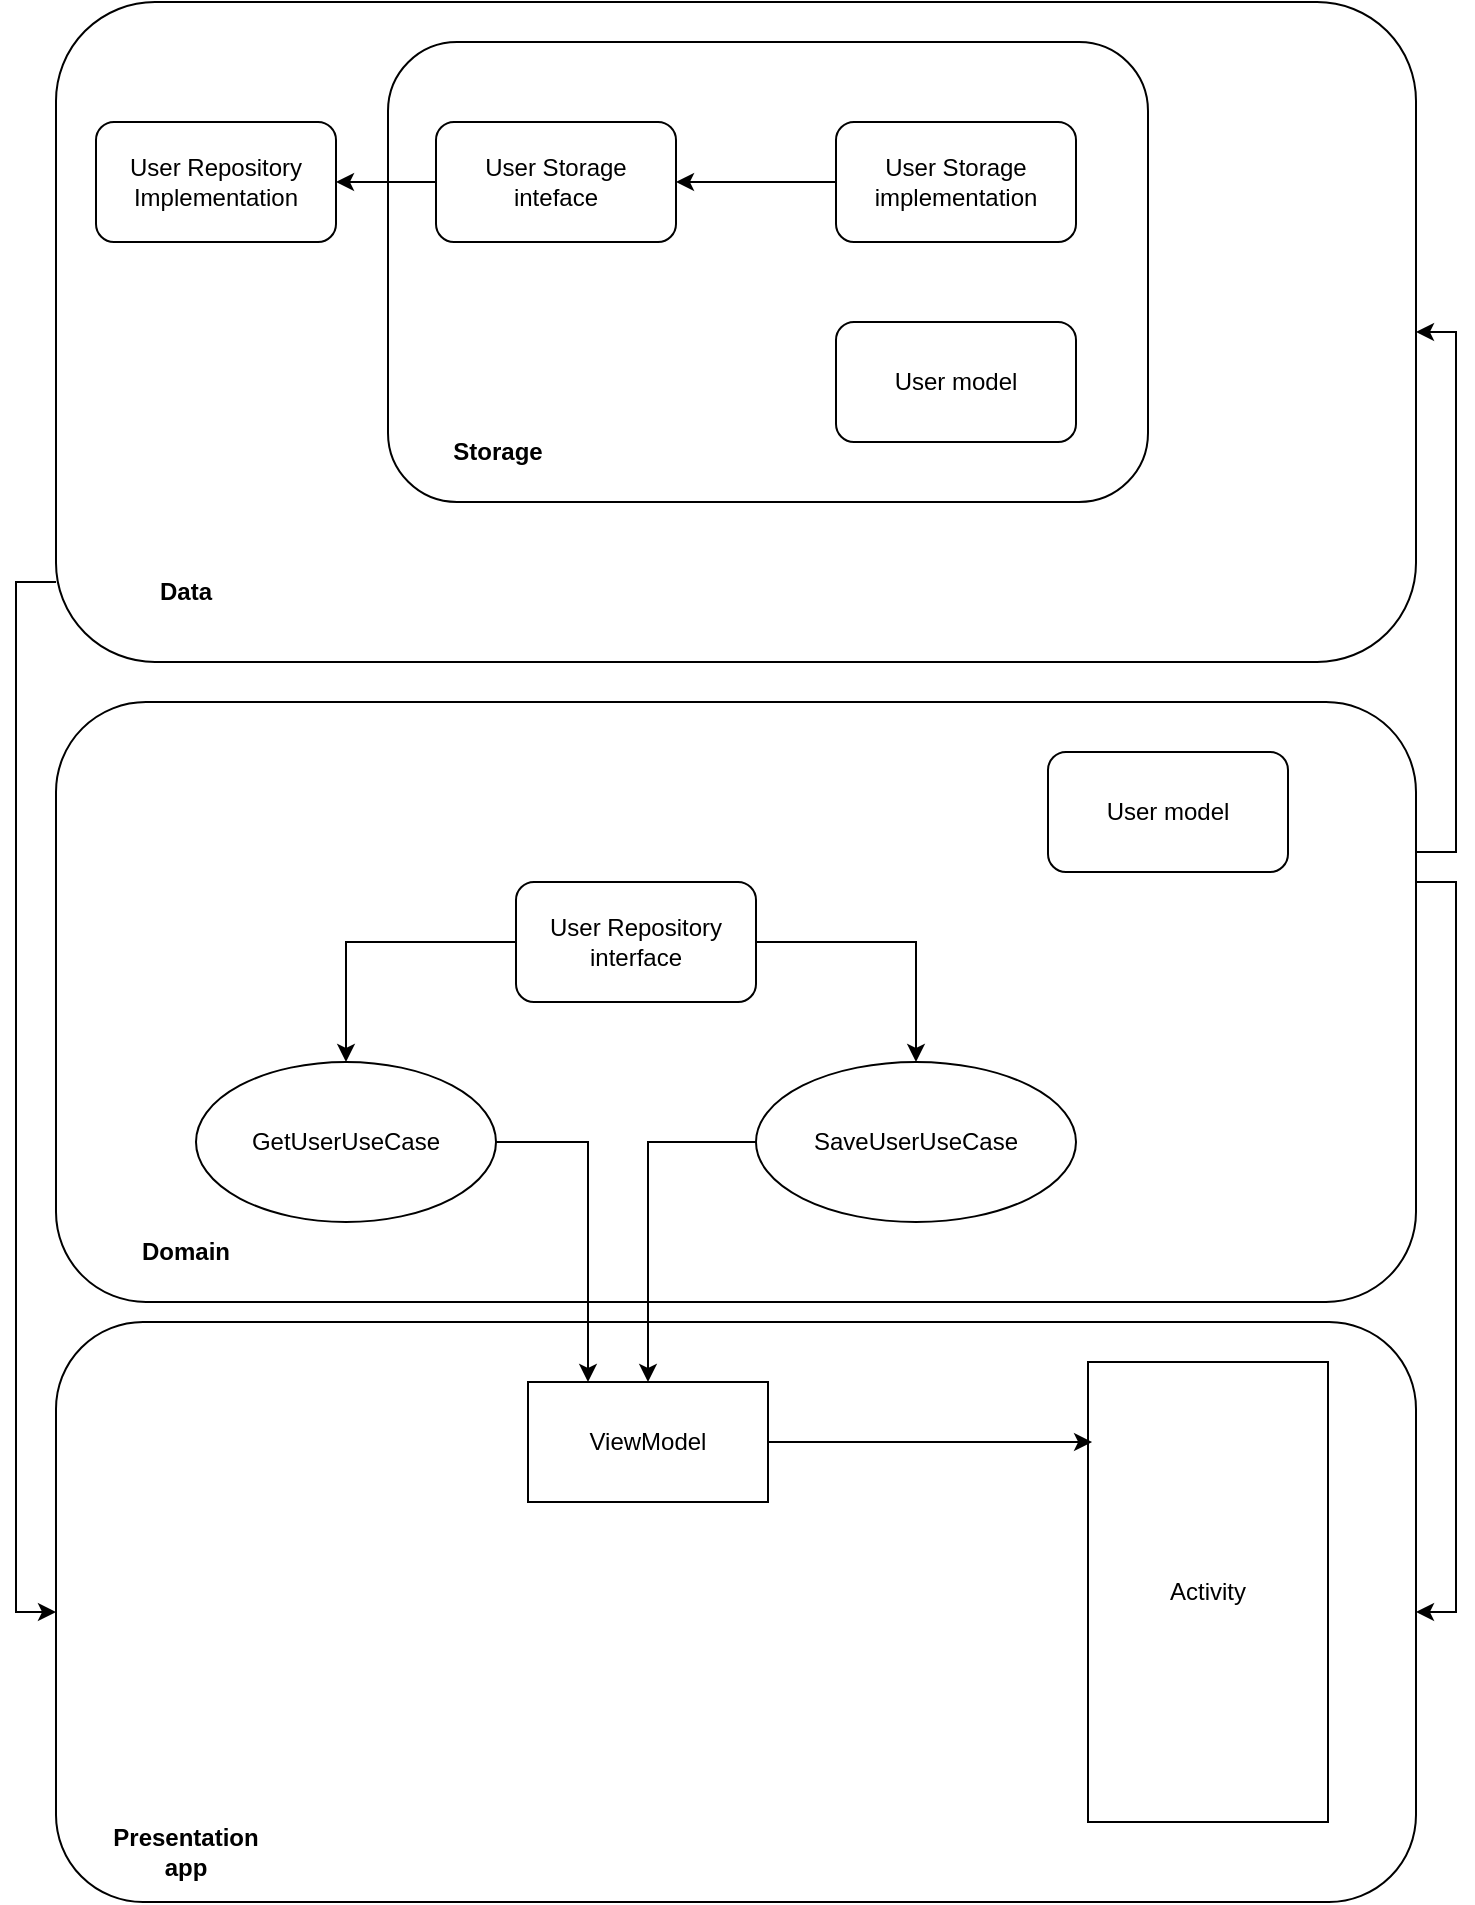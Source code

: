 <mxfile version="24.7.16">
  <diagram name="Страница — 1" id="PpgufdpgcDOQG-fyaqFA">
    <mxGraphModel dx="1434" dy="738" grid="1" gridSize="10" guides="1" tooltips="1" connect="1" arrows="1" fold="1" page="1" pageScale="1" pageWidth="827" pageHeight="1169" math="0" shadow="0">
      <root>
        <mxCell id="0" />
        <mxCell id="1" parent="0" />
        <mxCell id="zrWCrHe6dnwM7bseoquJ-10" style="edgeStyle=orthogonalEdgeStyle;rounded=0;orthogonalLoop=1;jettySize=auto;html=1;entryX=1;entryY=0.5;entryDx=0;entryDy=0;exitX=1;exitY=0.5;exitDx=0;exitDy=0;" parent="1" source="fKN3eB7jo_NmdAirA8d2-1" target="fKN3eB7jo_NmdAirA8d2-2" edge="1">
          <mxGeometry relative="1" as="geometry">
            <Array as="points">
              <mxPoint x="774" y="650" />
              <mxPoint x="774" y="1015" />
            </Array>
          </mxGeometry>
        </mxCell>
        <mxCell id="zrWCrHe6dnwM7bseoquJ-11" style="edgeStyle=orthogonalEdgeStyle;rounded=0;orthogonalLoop=1;jettySize=auto;html=1;exitX=1;exitY=0.25;exitDx=0;exitDy=0;entryX=1;entryY=0.5;entryDx=0;entryDy=0;" parent="1" source="fKN3eB7jo_NmdAirA8d2-1" target="zrWCrHe6dnwM7bseoquJ-1" edge="1">
          <mxGeometry relative="1" as="geometry" />
        </mxCell>
        <mxCell id="fKN3eB7jo_NmdAirA8d2-1" value="" style="rounded=1;whiteSpace=wrap;html=1;" parent="1" vertex="1">
          <mxGeometry x="74" y="560" width="680" height="300" as="geometry" />
        </mxCell>
        <mxCell id="fKN3eB7jo_NmdAirA8d2-2" value="" style="rounded=1;whiteSpace=wrap;html=1;" parent="1" vertex="1">
          <mxGeometry x="74" y="870" width="680" height="290" as="geometry" />
        </mxCell>
        <mxCell id="fKN3eB7jo_NmdAirA8d2-3" value="Activity" style="rounded=0;whiteSpace=wrap;html=1;" parent="1" vertex="1">
          <mxGeometry x="590" y="890" width="120" height="230" as="geometry" />
        </mxCell>
        <mxCell id="fKN3eB7jo_NmdAirA8d2-5" value="Presentation&lt;div&gt;app&lt;/div&gt;" style="text;html=1;align=center;verticalAlign=middle;whiteSpace=wrap;rounded=0;fontStyle=1" parent="1" vertex="1">
          <mxGeometry x="94" y="1120" width="90" height="30" as="geometry" />
        </mxCell>
        <mxCell id="fKN3eB7jo_NmdAirA8d2-7" value="Domain" style="text;html=1;align=center;verticalAlign=middle;whiteSpace=wrap;rounded=0;fontStyle=1" parent="1" vertex="1">
          <mxGeometry x="94" y="820" width="90" height="30" as="geometry" />
        </mxCell>
        <mxCell id="Nr90hOsOgf1muWg4rA2Q-2" style="edgeStyle=orthogonalEdgeStyle;rounded=0;orthogonalLoop=1;jettySize=auto;html=1;entryX=0.25;entryY=0;entryDx=0;entryDy=0;" edge="1" parent="1" source="fKN3eB7jo_NmdAirA8d2-8" target="Nr90hOsOgf1muWg4rA2Q-1">
          <mxGeometry relative="1" as="geometry" />
        </mxCell>
        <mxCell id="fKN3eB7jo_NmdAirA8d2-8" value="GetUser&lt;span style=&quot;background-color: initial;&quot;&gt;UseCase&lt;/span&gt;" style="ellipse;whiteSpace=wrap;html=1;" parent="1" vertex="1">
          <mxGeometry x="144" y="740" width="150" height="80" as="geometry" />
        </mxCell>
        <mxCell id="Nr90hOsOgf1muWg4rA2Q-3" style="edgeStyle=orthogonalEdgeStyle;rounded=0;orthogonalLoop=1;jettySize=auto;html=1;" edge="1" parent="1" source="fKN3eB7jo_NmdAirA8d2-9" target="Nr90hOsOgf1muWg4rA2Q-1">
          <mxGeometry relative="1" as="geometry">
            <Array as="points">
              <mxPoint x="370" y="780" />
            </Array>
          </mxGeometry>
        </mxCell>
        <mxCell id="fKN3eB7jo_NmdAirA8d2-9" value="SaveUserUseCase" style="ellipse;whiteSpace=wrap;html=1;" parent="1" vertex="1">
          <mxGeometry x="424" y="740" width="160" height="80" as="geometry" />
        </mxCell>
        <mxCell id="zrWCrHe6dnwM7bseoquJ-9" style="edgeStyle=orthogonalEdgeStyle;rounded=0;orthogonalLoop=1;jettySize=auto;html=1;entryX=0;entryY=0.5;entryDx=0;entryDy=0;" parent="1" source="zrWCrHe6dnwM7bseoquJ-1" target="fKN3eB7jo_NmdAirA8d2-2" edge="1">
          <mxGeometry relative="1" as="geometry">
            <mxPoint x="20" y="1050" as="targetPoint" />
            <Array as="points">
              <mxPoint x="54" y="500" />
              <mxPoint x="54" y="1015" />
            </Array>
          </mxGeometry>
        </mxCell>
        <mxCell id="zrWCrHe6dnwM7bseoquJ-1" value="" style="rounded=1;whiteSpace=wrap;html=1;" parent="1" vertex="1">
          <mxGeometry x="74" y="210" width="680" height="330" as="geometry" />
        </mxCell>
        <mxCell id="zrWCrHe6dnwM7bseoquJ-2" value="Data" style="text;html=1;align=center;verticalAlign=middle;whiteSpace=wrap;rounded=0;fontStyle=1" parent="1" vertex="1">
          <mxGeometry x="94" y="490" width="90" height="30" as="geometry" />
        </mxCell>
        <mxCell id="zrWCrHe6dnwM7bseoquJ-3" value="User Repository&lt;div&gt;Implementation&lt;/div&gt;" style="rounded=1;whiteSpace=wrap;html=1;" parent="1" vertex="1">
          <mxGeometry x="94" y="270" width="120" height="60" as="geometry" />
        </mxCell>
        <mxCell id="zrWCrHe6dnwM7bseoquJ-4" value="User model" style="rounded=1;whiteSpace=wrap;html=1;" parent="1" vertex="1">
          <mxGeometry x="570" y="585" width="120" height="60" as="geometry" />
        </mxCell>
        <mxCell id="zrWCrHe6dnwM7bseoquJ-7" style="edgeStyle=orthogonalEdgeStyle;rounded=0;orthogonalLoop=1;jettySize=auto;html=1;entryX=0.5;entryY=0;entryDx=0;entryDy=0;" parent="1" source="zrWCrHe6dnwM7bseoquJ-6" target="fKN3eB7jo_NmdAirA8d2-8" edge="1">
          <mxGeometry relative="1" as="geometry" />
        </mxCell>
        <mxCell id="Nr90hOsOgf1muWg4rA2Q-4" style="edgeStyle=orthogonalEdgeStyle;rounded=0;orthogonalLoop=1;jettySize=auto;html=1;exitX=1;exitY=0.5;exitDx=0;exitDy=0;" edge="1" parent="1" source="zrWCrHe6dnwM7bseoquJ-6" target="fKN3eB7jo_NmdAirA8d2-9">
          <mxGeometry relative="1" as="geometry">
            <Array as="points">
              <mxPoint x="504" y="680" />
            </Array>
          </mxGeometry>
        </mxCell>
        <mxCell id="zrWCrHe6dnwM7bseoquJ-6" value="User Repository interface" style="rounded=1;whiteSpace=wrap;html=1;" parent="1" vertex="1">
          <mxGeometry x="304" y="650" width="120" height="60" as="geometry" />
        </mxCell>
        <mxCell id="zrWCrHe6dnwM7bseoquJ-16" value="" style="rounded=1;whiteSpace=wrap;html=1;" parent="1" vertex="1">
          <mxGeometry x="240" y="230" width="380" height="230" as="geometry" />
        </mxCell>
        <mxCell id="zrWCrHe6dnwM7bseoquJ-14" style="edgeStyle=orthogonalEdgeStyle;rounded=0;orthogonalLoop=1;jettySize=auto;html=1;" parent="1" source="zrWCrHe6dnwM7bseoquJ-12" target="zrWCrHe6dnwM7bseoquJ-3" edge="1">
          <mxGeometry relative="1" as="geometry" />
        </mxCell>
        <mxCell id="zrWCrHe6dnwM7bseoquJ-12" value="User Storage&lt;div&gt;inteface&lt;/div&gt;" style="rounded=1;whiteSpace=wrap;html=1;" parent="1" vertex="1">
          <mxGeometry x="264" y="270" width="120" height="60" as="geometry" />
        </mxCell>
        <mxCell id="zrWCrHe6dnwM7bseoquJ-15" style="edgeStyle=orthogonalEdgeStyle;rounded=0;orthogonalLoop=1;jettySize=auto;html=1;" parent="1" source="zrWCrHe6dnwM7bseoquJ-13" target="zrWCrHe6dnwM7bseoquJ-12" edge="1">
          <mxGeometry relative="1" as="geometry" />
        </mxCell>
        <mxCell id="zrWCrHe6dnwM7bseoquJ-13" value="User Storage&lt;div&gt;implementation&lt;/div&gt;" style="rounded=1;whiteSpace=wrap;html=1;" parent="1" vertex="1">
          <mxGeometry x="464" y="270" width="120" height="60" as="geometry" />
        </mxCell>
        <mxCell id="zrWCrHe6dnwM7bseoquJ-17" value="Storage" style="text;html=1;align=center;verticalAlign=middle;whiteSpace=wrap;rounded=0;fontStyle=1" parent="1" vertex="1">
          <mxGeometry x="250" y="420" width="90" height="30" as="geometry" />
        </mxCell>
        <mxCell id="zrWCrHe6dnwM7bseoquJ-18" value="User model" style="rounded=1;whiteSpace=wrap;html=1;" parent="1" vertex="1">
          <mxGeometry x="464" y="370" width="120" height="60" as="geometry" />
        </mxCell>
        <mxCell id="Nr90hOsOgf1muWg4rA2Q-1" value="ViewModel" style="rounded=0;whiteSpace=wrap;html=1;" vertex="1" parent="1">
          <mxGeometry x="310" y="900" width="120" height="60" as="geometry" />
        </mxCell>
        <mxCell id="Nr90hOsOgf1muWg4rA2Q-5" style="edgeStyle=orthogonalEdgeStyle;rounded=0;orthogonalLoop=1;jettySize=auto;html=1;entryX=0.017;entryY=0.174;entryDx=0;entryDy=0;entryPerimeter=0;" edge="1" parent="1" source="Nr90hOsOgf1muWg4rA2Q-1" target="fKN3eB7jo_NmdAirA8d2-3">
          <mxGeometry relative="1" as="geometry" />
        </mxCell>
      </root>
    </mxGraphModel>
  </diagram>
</mxfile>
